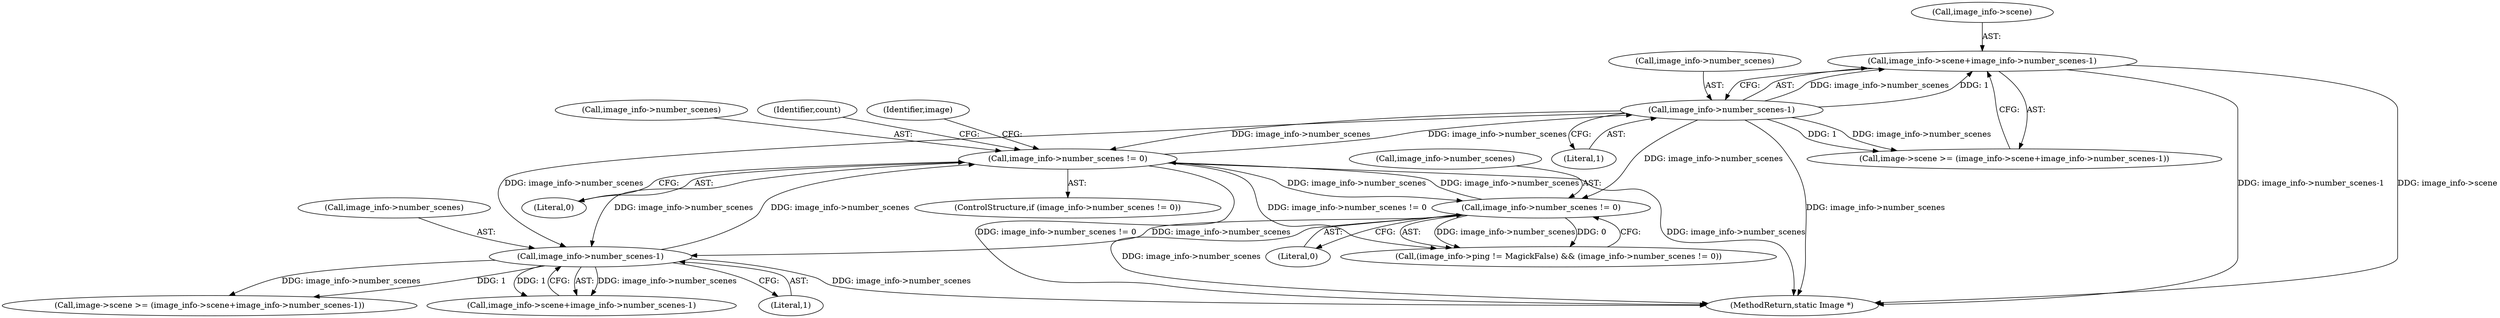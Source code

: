 digraph "0_ImageMagick_0474237508f39c4f783208123431815f1ededb76_1@pointer" {
"1002275" [label="(Call,image_info->scene+image_info->number_scenes-1)"];
"1002279" [label="(Call,image_info->number_scenes-1)"];
"1002265" [label="(Call,image_info->number_scenes != 0)"];
"1001169" [label="(Call,image_info->number_scenes != 0)"];
"1001183" [label="(Call,image_info->number_scenes-1)"];
"1002276" [label="(Call,image_info->scene)"];
"1001179" [label="(Call,image_info->scene+image_info->number_scenes-1)"];
"1001163" [label="(Call,(image_info->ping != MagickFalse) && (image_info->number_scenes != 0))"];
"1002279" [label="(Call,image_info->number_scenes-1)"];
"1002273" [label="(Identifier,image)"];
"1002271" [label="(Call,image->scene >= (image_info->scene+image_info->number_scenes-1))"];
"1001169" [label="(Call,image_info->number_scenes != 0)"];
"1002266" [label="(Call,image_info->number_scenes)"];
"1002264" [label="(ControlStructure,if (image_info->number_scenes != 0))"];
"1002283" [label="(Literal,1)"];
"1002358" [label="(MethodReturn,static Image *)"];
"1001170" [label="(Call,image_info->number_scenes)"];
"1001183" [label="(Call,image_info->number_scenes-1)"];
"1002280" [label="(Call,image_info->number_scenes)"];
"1001173" [label="(Literal,0)"];
"1001187" [label="(Literal,1)"];
"1001184" [label="(Call,image_info->number_scenes)"];
"1001175" [label="(Call,image->scene >= (image_info->scene+image_info->number_scenes-1))"];
"1002265" [label="(Call,image_info->number_scenes != 0)"];
"1002275" [label="(Call,image_info->scene+image_info->number_scenes-1)"];
"1002269" [label="(Literal,0)"];
"1002286" [label="(Identifier,count)"];
"1002275" -> "1002271"  [label="AST: "];
"1002275" -> "1002279"  [label="CFG: "];
"1002276" -> "1002275"  [label="AST: "];
"1002279" -> "1002275"  [label="AST: "];
"1002271" -> "1002275"  [label="CFG: "];
"1002275" -> "1002358"  [label="DDG: image_info->number_scenes-1"];
"1002275" -> "1002358"  [label="DDG: image_info->scene"];
"1002279" -> "1002275"  [label="DDG: image_info->number_scenes"];
"1002279" -> "1002275"  [label="DDG: 1"];
"1002279" -> "1002283"  [label="CFG: "];
"1002280" -> "1002279"  [label="AST: "];
"1002283" -> "1002279"  [label="AST: "];
"1002279" -> "1002358"  [label="DDG: image_info->number_scenes"];
"1002279" -> "1001169"  [label="DDG: image_info->number_scenes"];
"1002279" -> "1001183"  [label="DDG: image_info->number_scenes"];
"1002279" -> "1002265"  [label="DDG: image_info->number_scenes"];
"1002279" -> "1002271"  [label="DDG: image_info->number_scenes"];
"1002279" -> "1002271"  [label="DDG: 1"];
"1002265" -> "1002279"  [label="DDG: image_info->number_scenes"];
"1002265" -> "1002264"  [label="AST: "];
"1002265" -> "1002269"  [label="CFG: "];
"1002266" -> "1002265"  [label="AST: "];
"1002269" -> "1002265"  [label="AST: "];
"1002273" -> "1002265"  [label="CFG: "];
"1002286" -> "1002265"  [label="CFG: "];
"1002265" -> "1002358"  [label="DDG: image_info->number_scenes != 0"];
"1002265" -> "1002358"  [label="DDG: image_info->number_scenes"];
"1002265" -> "1001163"  [label="DDG: image_info->number_scenes != 0"];
"1002265" -> "1001169"  [label="DDG: image_info->number_scenes"];
"1002265" -> "1001183"  [label="DDG: image_info->number_scenes"];
"1001169" -> "1002265"  [label="DDG: image_info->number_scenes"];
"1001183" -> "1002265"  [label="DDG: image_info->number_scenes"];
"1001169" -> "1001163"  [label="AST: "];
"1001169" -> "1001173"  [label="CFG: "];
"1001170" -> "1001169"  [label="AST: "];
"1001173" -> "1001169"  [label="AST: "];
"1001163" -> "1001169"  [label="CFG: "];
"1001169" -> "1002358"  [label="DDG: image_info->number_scenes"];
"1001169" -> "1001163"  [label="DDG: image_info->number_scenes"];
"1001169" -> "1001163"  [label="DDG: 0"];
"1001169" -> "1001183"  [label="DDG: image_info->number_scenes"];
"1001183" -> "1001179"  [label="AST: "];
"1001183" -> "1001187"  [label="CFG: "];
"1001184" -> "1001183"  [label="AST: "];
"1001187" -> "1001183"  [label="AST: "];
"1001179" -> "1001183"  [label="CFG: "];
"1001183" -> "1002358"  [label="DDG: image_info->number_scenes"];
"1001183" -> "1001175"  [label="DDG: image_info->number_scenes"];
"1001183" -> "1001175"  [label="DDG: 1"];
"1001183" -> "1001179"  [label="DDG: image_info->number_scenes"];
"1001183" -> "1001179"  [label="DDG: 1"];
}
